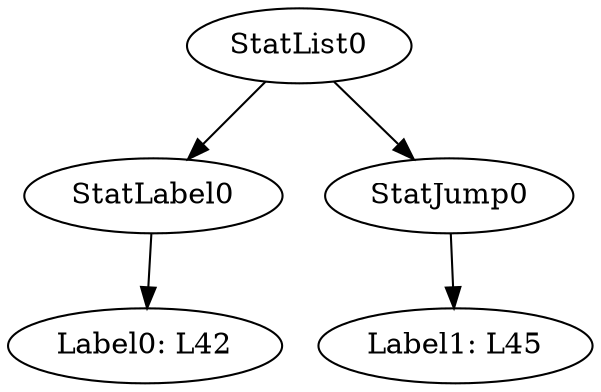 digraph {
	ordering = out;
	StatJump0 -> "Label1: L45";
	StatList0 -> StatLabel0;
	StatList0 -> StatJump0;
	StatLabel0 -> "Label0: L42";
}

